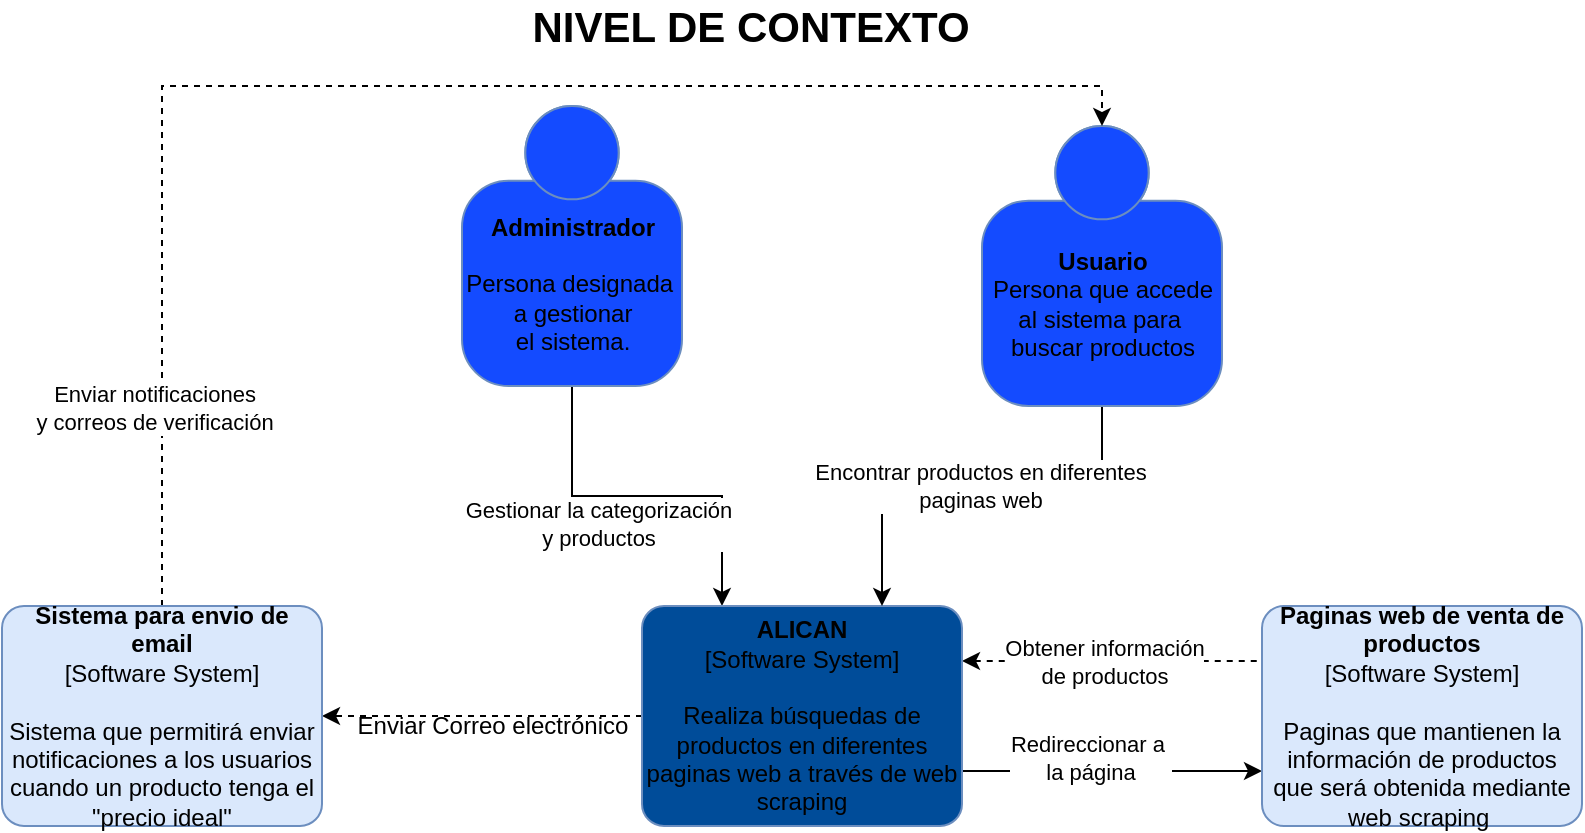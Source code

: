 <mxfile version="14.7.6" type="github" pages="2">
  <diagram id="WklP1ezmNH_kU7zZpK8Q" name="Contexto">
    <mxGraphModel dx="868" dy="425" grid="1" gridSize="10" guides="1" tooltips="1" connect="1" arrows="1" fold="1" page="1" pageScale="1" pageWidth="827" pageHeight="1169" math="0" shadow="0">
      <root>
        <mxCell id="0" />
        <mxCell id="1" parent="0" />
        <mxCell id="Mma5UvzlVPMSAuRfQYA2-21" style="edgeStyle=orthogonalEdgeStyle;rounded=0;orthogonalLoop=1;jettySize=auto;html=1;exitX=0.5;exitY=1;exitDx=0;exitDy=0;exitPerimeter=0;entryX=0.25;entryY=0;entryDx=0;entryDy=0;entryPerimeter=0;" parent="1" source="Mma5UvzlVPMSAuRfQYA2-23" target="Mma5UvzlVPMSAuRfQYA2-28" edge="1">
          <mxGeometry relative="1" as="geometry" />
        </mxCell>
        <mxCell id="Mma5UvzlVPMSAuRfQYA2-22" value="Gestionar la categorización&lt;br&gt;&amp;nbsp;y productos&amp;nbsp;" style="edgeLabel;html=1;align=center;verticalAlign=middle;resizable=0;points=[];" parent="Mma5UvzlVPMSAuRfQYA2-21" vertex="1" connectable="0">
          <mxGeometry x="-0.45" y="18" relative="1" as="geometry">
            <mxPoint x="-5" y="18" as="offset" />
          </mxGeometry>
        </mxCell>
        <mxCell id="Mma5UvzlVPMSAuRfQYA2-23" value="&lt;b&gt;Administrador&lt;br&gt;&lt;/b&gt;&lt;br&gt;Persona designada&amp;nbsp;&lt;br&gt;a gestionar&lt;br&gt;el sistema." style="html=1;dashed=0;whitespace=wrap;fillColor=#144BFF;strokeColor=#6C8EBF;shape=mxgraph.c4.person;align=center;points=[[0.5,0,0],[1,0.5,0],[1,0.75,0],[0.75,1,0],[0.5,1,0],[0.25,1,0],[0,0.75,0],[0,0.5,0]];" parent="1" vertex="1">
          <mxGeometry x="250" y="110" width="110.0" height="140" as="geometry" />
        </mxCell>
        <mxCell id="Mma5UvzlVPMSAuRfQYA2-24" style="edgeStyle=orthogonalEdgeStyle;rounded=0;orthogonalLoop=1;jettySize=auto;html=1;exitX=1;exitY=0.25;exitDx=0;exitDy=0;exitPerimeter=0;dashed=1;startArrow=classic;startFill=1;endArrow=none;endFill=0;entryX=0;entryY=0.25;entryDx=0;entryDy=0;entryPerimeter=0;" parent="1" source="Mma5UvzlVPMSAuRfQYA2-28" target="Mma5UvzlVPMSAuRfQYA2-34" edge="1">
          <mxGeometry relative="1" as="geometry">
            <mxPoint x="500" y="415" as="sourcePoint" />
            <mxPoint x="650" y="415" as="targetPoint" />
          </mxGeometry>
        </mxCell>
        <mxCell id="Mma5UvzlVPMSAuRfQYA2-25" value="Obtener información&lt;br&gt;de productos" style="edgeLabel;html=1;align=center;verticalAlign=middle;resizable=0;points=[];" parent="Mma5UvzlVPMSAuRfQYA2-24" vertex="1" connectable="0">
          <mxGeometry x="-0.236" y="2" relative="1" as="geometry">
            <mxPoint x="13" y="2" as="offset" />
          </mxGeometry>
        </mxCell>
        <mxCell id="Mma5UvzlVPMSAuRfQYA2-26" style="edgeStyle=orthogonalEdgeStyle;rounded=0;orthogonalLoop=1;jettySize=auto;html=1;exitX=0;exitY=0.5;exitDx=0;exitDy=0;exitPerimeter=0;entryX=1;entryY=0.5;entryDx=0;entryDy=0;entryPerimeter=0;dashed=1;" parent="1" source="Mma5UvzlVPMSAuRfQYA2-28" target="Mma5UvzlVPMSAuRfQYA2-37" edge="1">
          <mxGeometry relative="1" as="geometry" />
        </mxCell>
        <mxCell id="Mma5UvzlVPMSAuRfQYA2-44" style="edgeStyle=orthogonalEdgeStyle;rounded=0;orthogonalLoop=1;jettySize=auto;html=1;exitX=1;exitY=0.75;exitDx=0;exitDy=0;exitPerimeter=0;entryX=0;entryY=0.75;entryDx=0;entryDy=0;entryPerimeter=0;" parent="1" source="Mma5UvzlVPMSAuRfQYA2-28" target="Mma5UvzlVPMSAuRfQYA2-34" edge="1">
          <mxGeometry relative="1" as="geometry" />
        </mxCell>
        <mxCell id="Mma5UvzlVPMSAuRfQYA2-28" value="&lt;b&gt;ALICAN&lt;/b&gt;&lt;div&gt;[Software System]&lt;/div&gt;&lt;br&gt;&lt;div&gt;Realiza búsquedas de productos en diferentes paginas web a través de web scraping&lt;/div&gt;" style="rounded=1;whiteSpace=wrap;html=1;labelBackgroundColor=none;fillColor=#004C99;fontColor=#000000;align=center;arcSize=10;strokeColor=#6c8ebf;points=[[0.25,0,0],[0.5,0,0],[0.75,0,0],[1,0.25,0],[1,0.5,0],[1,0.75,0],[0.75,1,0],[0.5,1,0],[0.25,1,0],[0,0.75,0],[0,0.5,0],[0,0.25,0]];gradientColor=none;" parent="1" vertex="1">
          <mxGeometry x="340" y="360" width="160" height="110.0" as="geometry" />
        </mxCell>
        <mxCell id="Mma5UvzlVPMSAuRfQYA2-29" style="edgeStyle=orthogonalEdgeStyle;rounded=0;orthogonalLoop=1;jettySize=auto;html=1;exitX=0.5;exitY=1;exitDx=0;exitDy=0;exitPerimeter=0;entryX=0.75;entryY=0;entryDx=0;entryDy=0;entryPerimeter=0;" parent="1" source="Mma5UvzlVPMSAuRfQYA2-31" target="Mma5UvzlVPMSAuRfQYA2-28" edge="1">
          <mxGeometry relative="1" as="geometry" />
        </mxCell>
        <mxCell id="Mma5UvzlVPMSAuRfQYA2-30" value="Encontrar productos en diferentes &lt;br&gt;paginas web" style="edgeLabel;html=1;align=center;verticalAlign=middle;resizable=0;points=[];" parent="Mma5UvzlVPMSAuRfQYA2-29" vertex="1" connectable="0">
          <mxGeometry x="0.181" relative="1" as="geometry">
            <mxPoint x="13" y="-10" as="offset" />
          </mxGeometry>
        </mxCell>
        <mxCell id="Mma5UvzlVPMSAuRfQYA2-31" value="&lt;b&gt;Usuario&lt;/b&gt;&lt;br&gt;Persona que accede&lt;br&gt;al sistema para&amp;nbsp;&lt;br&gt;buscar productos" style="html=1;dashed=0;whitespace=wrap;fillColor=#144BFF;strokeColor=#6C8EBF;shape=mxgraph.c4.person;align=center;points=[[0.5,0,0],[1,0.5,0],[1,0.75,0],[0.75,1,0],[0.5,1,0],[0.25,1,0],[0,0.75,0],[0,0.5,0]];" parent="1" vertex="1">
          <mxGeometry x="510" y="120" width="120" height="140" as="geometry" />
        </mxCell>
        <mxCell id="Mma5UvzlVPMSAuRfQYA2-34" value="&lt;b&gt;Paginas web de venta de productos&lt;/b&gt;&lt;br&gt;&lt;div&gt;[Software System]&lt;/div&gt;&lt;br&gt;&lt;div&gt;Paginas que mantienen la información de productos que será obtenida mediante web scraping&amp;nbsp;&lt;/div&gt;" style="rounded=1;whiteSpace=wrap;html=1;labelBackgroundColor=none;fillColor=#dae8fc;fontColor=#000000;align=center;arcSize=10;strokeColor=#6c8ebf;points=[[0.25,0,0],[0.5,0,0],[0.75,0,0],[1,0.25,0],[1,0.5,0],[1,0.75,0],[0.75,1,0],[0.5,1,0],[0.25,1,0],[0,0.75,0],[0,0.5,0],[0,0.25,0]];" parent="1" vertex="1">
          <mxGeometry x="650" y="360" width="160" height="110.0" as="geometry" />
        </mxCell>
        <mxCell id="Mma5UvzlVPMSAuRfQYA2-35" style="edgeStyle=orthogonalEdgeStyle;rounded=0;orthogonalLoop=1;jettySize=auto;html=1;exitX=0.5;exitY=0;exitDx=0;exitDy=0;exitPerimeter=0;entryX=0.5;entryY=0;entryDx=0;entryDy=0;entryPerimeter=0;dashed=1;" parent="1" source="Mma5UvzlVPMSAuRfQYA2-37" target="Mma5UvzlVPMSAuRfQYA2-31" edge="1">
          <mxGeometry relative="1" as="geometry" />
        </mxCell>
        <mxCell id="Mma5UvzlVPMSAuRfQYA2-36" value="Enviar notificaciones &lt;br&gt;y correos de verificación" style="edgeLabel;html=1;align=center;verticalAlign=middle;resizable=0;points=[];" parent="Mma5UvzlVPMSAuRfQYA2-35" vertex="1" connectable="0">
          <mxGeometry x="-0.735" y="4" relative="1" as="geometry">
            <mxPoint as="offset" />
          </mxGeometry>
        </mxCell>
        <mxCell id="Mma5UvzlVPMSAuRfQYA2-37" value="&lt;b&gt;Sistema para envio de email&lt;/b&gt;&lt;br&gt;&lt;div&gt;[Software System]&lt;/div&gt;&lt;br&gt;&lt;div&gt;Sistema que permitirá enviar notificaciones a los usuarios cuando un producto tenga el &quot;precio ideal&quot;&lt;/div&gt;" style="rounded=1;whiteSpace=wrap;html=1;labelBackgroundColor=none;fillColor=#dae8fc;fontColor=#000000;align=center;arcSize=10;strokeColor=#6c8ebf;points=[[0.25,0,0],[0.5,0,0],[0.75,0,0],[1,0.25,0],[1,0.5,0],[1,0.75,0],[0.75,1,0],[0.5,1,0],[0.25,1,0],[0,0.75,0],[0,0.5,0],[0,0.25,0]];" parent="1" vertex="1">
          <mxGeometry x="20" y="360" width="160" height="110.0" as="geometry" />
        </mxCell>
        <mxCell id="Mma5UvzlVPMSAuRfQYA2-39" value="Enviar Correo electrónico" style="text;html=1;align=center;verticalAlign=middle;resizable=0;points=[];autosize=1;dashed=1;" parent="1" vertex="1">
          <mxGeometry x="190" y="410" width="150" height="20" as="geometry" />
        </mxCell>
        <mxCell id="Mma5UvzlVPMSAuRfQYA2-41" value="&lt;b&gt;&lt;font style=&quot;font-size: 21px&quot;&gt;NIVEL DE CONTEXTO&lt;/font&gt;&lt;/b&gt;" style="text;html=1;align=center;verticalAlign=middle;resizable=0;points=[];autosize=1;" parent="1" vertex="1">
          <mxGeometry x="279" y="60" width="230" height="20" as="geometry" />
        </mxCell>
        <mxCell id="Mma5UvzlVPMSAuRfQYA2-45" value="Redireccionar a&amp;nbsp;&lt;br&gt;la página" style="edgeLabel;html=1;align=center;verticalAlign=middle;resizable=0;points=[];" parent="1" vertex="1" connectable="0">
          <mxGeometry x="540" y="440" as="geometry">
            <mxPoint x="24" y="-4" as="offset" />
          </mxGeometry>
        </mxCell>
      </root>
    </mxGraphModel>
  </diagram>
  <diagram id="Ib9bIaJ14_G0zzwW2hQr" name="Contenedor">
    <mxGraphModel dx="2067" dy="689" grid="1" gridSize="10" guides="1" tooltips="1" connect="1" arrows="1" fold="1" page="1" pageScale="1" pageWidth="827" pageHeight="1169" math="0" shadow="0">
      <root>
        <mxCell id="hYaUaqqQDeKtbW0Ks_rJ-0" />
        <mxCell id="hYaUaqqQDeKtbW0Ks_rJ-1" parent="hYaUaqqQDeKtbW0Ks_rJ-0" />
        <mxCell id="U2fasIZHY0Myd1p3PCVR-0" style="edgeStyle=orthogonalEdgeStyle;rounded=0;orthogonalLoop=1;jettySize=auto;html=1;exitX=0.5;exitY=1;exitDx=0;exitDy=0;exitPerimeter=0;entryX=0.5;entryY=0;entryDx=0;entryDy=0;entryPerimeter=0;" edge="1" parent="hYaUaqqQDeKtbW0Ks_rJ-1" source="U2fasIZHY0Myd1p3PCVR-2" target="U2fasIZHY0Myd1p3PCVR-26">
          <mxGeometry relative="1" as="geometry">
            <mxPoint x="340" y="360" as="targetPoint" />
            <Array as="points">
              <mxPoint x="305" y="280" />
              <mxPoint x="340" y="280" />
              <mxPoint x="340" y="420" />
            </Array>
          </mxGeometry>
        </mxCell>
        <mxCell id="U2fasIZHY0Myd1p3PCVR-1" value="Gestionar la categorización&lt;br&gt;&amp;nbsp;y productos&amp;nbsp;" style="edgeLabel;html=1;align=center;verticalAlign=middle;resizable=0;points=[];" vertex="1" connectable="0" parent="U2fasIZHY0Myd1p3PCVR-0">
          <mxGeometry x="-0.45" y="18" relative="1" as="geometry">
            <mxPoint x="19" y="58" as="offset" />
          </mxGeometry>
        </mxCell>
        <mxCell id="U2fasIZHY0Myd1p3PCVR-2" value="&lt;b&gt;Administrador&lt;br&gt;&lt;/b&gt;&lt;br&gt;Persona designada&amp;nbsp;&lt;br&gt;a gestionar&lt;br&gt;el sistema." style="html=1;dashed=0;whitespace=wrap;fillColor=#144BFF;strokeColor=#6C8EBF;shape=mxgraph.c4.person;align=center;points=[[0.5,0,0],[1,0.5,0],[1,0.75,0],[0.75,1,0],[0.5,1,0],[0.25,1,0],[0,0.75,0],[0,0.5,0]];" vertex="1" parent="hYaUaqqQDeKtbW0Ks_rJ-1">
          <mxGeometry x="250" y="110" width="110.0" height="140" as="geometry" />
        </mxCell>
        <mxCell id="U2fasIZHY0Myd1p3PCVR-3" style="edgeStyle=orthogonalEdgeStyle;rounded=0;orthogonalLoop=1;jettySize=auto;html=1;exitX=1;exitY=0.75;exitDx=0;exitDy=0;exitPerimeter=0;dashed=1;startArrow=classic;startFill=1;endArrow=none;endFill=0;entryX=0;entryY=0.75;entryDx=0;entryDy=0;entryPerimeter=0;" edge="1" parent="hYaUaqqQDeKtbW0Ks_rJ-1" source="U2fasIZHY0Myd1p3PCVR-29" target="U2fasIZHY0Myd1p3PCVR-11">
          <mxGeometry relative="1" as="geometry">
            <mxPoint x="740" y="387.5" as="sourcePoint" />
            <mxPoint x="1050" y="620" as="targetPoint" />
          </mxGeometry>
        </mxCell>
        <mxCell id="U2fasIZHY0Myd1p3PCVR-4" value="Obtener información&lt;br&gt;de productos" style="edgeLabel;html=1;align=center;verticalAlign=middle;resizable=0;points=[];" vertex="1" connectable="0" parent="U2fasIZHY0Myd1p3PCVR-3">
          <mxGeometry x="-0.236" y="2" relative="1" as="geometry">
            <mxPoint x="13" y="2" as="offset" />
          </mxGeometry>
        </mxCell>
        <mxCell id="U2fasIZHY0Myd1p3PCVR-5" style="edgeStyle=orthogonalEdgeStyle;rounded=0;orthogonalLoop=1;jettySize=auto;html=1;entryX=1;entryY=0.5;entryDx=0;entryDy=0;entryPerimeter=0;dashed=1;exitX=0;exitY=0.25;exitDx=0;exitDy=0;exitPerimeter=0;" edge="1" parent="hYaUaqqQDeKtbW0Ks_rJ-1" source="U2fasIZHY0Myd1p3PCVR-29" target="U2fasIZHY0Myd1p3PCVR-14">
          <mxGeometry relative="1" as="geometry">
            <mxPoint x="100" y="425" as="sourcePoint" />
            <Array as="points">
              <mxPoint x="350" y="608" />
              <mxPoint x="350" y="560" />
              <mxPoint x="130" y="560" />
              <mxPoint x="130" y="425" />
            </Array>
          </mxGeometry>
        </mxCell>
        <mxCell id="U2fasIZHY0Myd1p3PCVR-6" style="edgeStyle=orthogonalEdgeStyle;rounded=0;orthogonalLoop=1;jettySize=auto;html=1;exitX=1;exitY=0.5;exitDx=0;exitDy=0;exitPerimeter=0;entryX=0;entryY=0.25;entryDx=0;entryDy=0;entryPerimeter=0;" edge="1" parent="hYaUaqqQDeKtbW0Ks_rJ-1" source="U2fasIZHY0Myd1p3PCVR-24" target="U2fasIZHY0Myd1p3PCVR-11">
          <mxGeometry relative="1" as="geometry">
            <mxPoint x="740" y="442.5" as="sourcePoint" />
          </mxGeometry>
        </mxCell>
        <mxCell id="U2fasIZHY0Myd1p3PCVR-8" style="edgeStyle=orthogonalEdgeStyle;rounded=0;orthogonalLoop=1;jettySize=auto;html=1;exitX=0.5;exitY=1;exitDx=0;exitDy=0;exitPerimeter=0;entryX=0.5;entryY=0;entryDx=0;entryDy=0;entryPerimeter=0;" edge="1" parent="hYaUaqqQDeKtbW0Ks_rJ-1" source="U2fasIZHY0Myd1p3PCVR-10" target="U2fasIZHY0Myd1p3PCVR-24">
          <mxGeometry relative="1" as="geometry">
            <mxPoint x="460" y="360" as="targetPoint" />
          </mxGeometry>
        </mxCell>
        <mxCell id="U2fasIZHY0Myd1p3PCVR-9" value="Encontrar productos en &lt;br&gt;diferentes&amp;nbsp;paginas web." style="edgeLabel;html=1;align=center;verticalAlign=middle;resizable=0;points=[];" vertex="1" connectable="0" parent="U2fasIZHY0Myd1p3PCVR-8">
          <mxGeometry x="0.181" relative="1" as="geometry">
            <mxPoint x="-16" y="20" as="offset" />
          </mxGeometry>
        </mxCell>
        <mxCell id="U2fasIZHY0Myd1p3PCVR-10" value="&lt;b&gt;Usuario&lt;/b&gt;&lt;br&gt;Persona que accede&lt;br&gt;al sistema para&amp;nbsp;&lt;br&gt;buscar productos" style="html=1;dashed=0;whitespace=wrap;fillColor=#144BFF;strokeColor=#6C8EBF;shape=mxgraph.c4.person;align=center;points=[[0.5,0,0],[1,0.5,0],[1,0.75,0],[0.75,1,0],[0.5,1,0],[0.25,1,0],[0,0.75,0],[0,0.5,0]];" vertex="1" parent="hYaUaqqQDeKtbW0Ks_rJ-1">
          <mxGeometry x="510" y="120" width="120" height="140" as="geometry" />
        </mxCell>
        <mxCell id="U2fasIZHY0Myd1p3PCVR-11" value="&lt;b&gt;Paginas web de venta de productos&lt;/b&gt;&lt;br&gt;&lt;div&gt;[Software System]&lt;/div&gt;&lt;br&gt;&lt;div&gt;Paginas que mantienen la información de productos que será obtenida mediante web scraping&amp;nbsp;&lt;/div&gt;" style="rounded=1;whiteSpace=wrap;html=1;labelBackgroundColor=none;fillColor=#dae8fc;fontColor=#000000;align=center;arcSize=10;strokeColor=#6c8ebf;points=[[0.25,0,0],[0.5,0,0],[0.75,0,0],[1,0.25,0],[1,0.5,0],[1,0.75,0],[0.75,1,0],[0.5,1,0],[0.25,1,0],[0,0.75,0],[0,0.5,0],[0,0.25,0]];" vertex="1" parent="hYaUaqqQDeKtbW0Ks_rJ-1">
          <mxGeometry x="840" y="475" width="160" height="110.0" as="geometry" />
        </mxCell>
        <mxCell id="U2fasIZHY0Myd1p3PCVR-12" style="edgeStyle=orthogonalEdgeStyle;rounded=0;orthogonalLoop=1;jettySize=auto;html=1;exitX=0.5;exitY=0;exitDx=0;exitDy=0;exitPerimeter=0;entryX=0.5;entryY=0;entryDx=0;entryDy=0;entryPerimeter=0;dashed=1;" edge="1" parent="hYaUaqqQDeKtbW0Ks_rJ-1" source="U2fasIZHY0Myd1p3PCVR-14" target="U2fasIZHY0Myd1p3PCVR-10">
          <mxGeometry relative="1" as="geometry" />
        </mxCell>
        <mxCell id="U2fasIZHY0Myd1p3PCVR-13" value="Enviar notificaciones &lt;br&gt;y correos de verificación" style="edgeLabel;html=1;align=center;verticalAlign=middle;resizable=0;points=[];" vertex="1" connectable="0" parent="U2fasIZHY0Myd1p3PCVR-12">
          <mxGeometry x="-0.735" y="4" relative="1" as="geometry">
            <mxPoint as="offset" />
          </mxGeometry>
        </mxCell>
        <mxCell id="U2fasIZHY0Myd1p3PCVR-14" value="&lt;b&gt;Sistema para envio de email&lt;/b&gt;&lt;br&gt;&lt;div&gt;[Software System]&lt;/div&gt;&lt;br&gt;&lt;div&gt;Sistema que permitirá enviar notificaciones a los usuarios cuando un producto tenga el &quot;precio ideal&quot;&lt;/div&gt;" style="rounded=1;whiteSpace=wrap;html=1;labelBackgroundColor=none;fillColor=#dae8fc;fontColor=#000000;align=center;arcSize=10;strokeColor=#6c8ebf;points=[[0.25,0,0],[0.5,0,0],[0.75,0,0],[1,0.25,0],[1,0.5,0],[1,0.75,0],[0.75,1,0],[0.5,1,0],[0.25,1,0],[0,0.75,0],[0,0.5,0],[0,0.25,0]];" vertex="1" parent="hYaUaqqQDeKtbW0Ks_rJ-1">
          <mxGeometry x="-220" y="380" width="160" height="110.0" as="geometry" />
        </mxCell>
        <mxCell id="U2fasIZHY0Myd1p3PCVR-15" value="Enviar Correo electrónico" style="text;html=1;align=center;verticalAlign=middle;resizable=0;points=[];autosize=1;dashed=1;" vertex="1" parent="hYaUaqqQDeKtbW0Ks_rJ-1">
          <mxGeometry x="-60" y="430" width="150" height="20" as="geometry" />
        </mxCell>
        <mxCell id="U2fasIZHY0Myd1p3PCVR-18" value="&lt;b&gt;&lt;font style=&quot;font-size: 21px&quot;&gt;NIVEL DE CONTENEDORES&lt;/font&gt;&lt;/b&gt;" style="text;html=1;align=center;verticalAlign=middle;resizable=0;points=[];autosize=1;" vertex="1" parent="hYaUaqqQDeKtbW0Ks_rJ-1">
          <mxGeometry x="254" y="30" width="300" height="20" as="geometry" />
        </mxCell>
        <mxCell id="U2fasIZHY0Myd1p3PCVR-21" value="" style="rounded=1;arcSize=10;dashed=1;strokeColor=#000000;fillColor=none;gradientColor=none;dashPattern=8 3 1 3;strokeWidth=2;" vertex="1" parent="hYaUaqqQDeKtbW0Ks_rJ-1">
          <mxGeometry x="160" y="380" width="560" height="350" as="geometry" />
        </mxCell>
        <mxCell id="U2fasIZHY0Myd1p3PCVR-22" style="edgeStyle=orthogonalEdgeStyle;rounded=0;orthogonalLoop=1;jettySize=auto;html=1;exitX=0.5;exitY=1;exitDx=0;exitDy=0;exitPerimeter=0;entryX=1;entryY=0.5;entryDx=0;entryDy=0;entryPerimeter=0;" edge="1" parent="hYaUaqqQDeKtbW0Ks_rJ-1" source="U2fasIZHY0Myd1p3PCVR-24" target="U2fasIZHY0Myd1p3PCVR-29">
          <mxGeometry relative="1" as="geometry" />
        </mxCell>
        <mxCell id="U2fasIZHY0Myd1p3PCVR-23" value="Https" style="edgeLabel;html=1;align=center;verticalAlign=middle;resizable=0;points=[];" vertex="1" connectable="0" parent="U2fasIZHY0Myd1p3PCVR-22">
          <mxGeometry x="-0.293" relative="1" as="geometry">
            <mxPoint as="offset" />
          </mxGeometry>
        </mxCell>
        <mxCell id="WbnE8c-FuxY_hJp1iob6-0" value="Consumo de servicios" style="edgeLabel;html=1;align=center;verticalAlign=middle;resizable=0;points=[];" vertex="1" connectable="0" parent="U2fasIZHY0Myd1p3PCVR-22">
          <mxGeometry x="0.013" y="2" relative="1" as="geometry">
            <mxPoint x="-2" y="-44" as="offset" />
          </mxGeometry>
        </mxCell>
        <mxCell id="U2fasIZHY0Myd1p3PCVR-24" value="&lt;span&gt;&lt;b&gt;Aplicación web&lt;/b&gt;&lt;/span&gt;&lt;br&gt;&lt;div&gt;[Container: React js - Javascript(jsx)&lt;span&gt;]&lt;/span&gt;&lt;/div&gt;&lt;br&gt;Permite a los usuarios realizar busquedas de productos en diferentes paginas.&amp;nbsp;" style="rounded=1;whiteSpace=wrap;html=1;labelBackgroundColor=none;fillColor=#dae8fc;fontColor=#000000;align=center;arcSize=10;strokeColor=#6c8ebf;points=[[0.25,0,0],[0.5,0,0],[0.75,0,0],[1,0.25,0],[1,0.5,0],[1,0.75,0],[0.75,1,0],[0.5,1,0],[0.25,1,0],[0,0.75,0],[0,0.5,0],[0,0.25,0]];" vertex="1" parent="hYaUaqqQDeKtbW0Ks_rJ-1">
          <mxGeometry x="520" y="410" width="180" height="110" as="geometry" />
        </mxCell>
        <mxCell id="U2fasIZHY0Myd1p3PCVR-25" style="edgeStyle=orthogonalEdgeStyle;rounded=0;orthogonalLoop=1;jettySize=auto;html=1;exitX=1;exitY=0.5;exitDx=0;exitDy=0;exitPerimeter=0;entryX=0.5;entryY=0;entryDx=0;entryDy=0;entryPerimeter=0;" edge="1" parent="hYaUaqqQDeKtbW0Ks_rJ-1" source="U2fasIZHY0Myd1p3PCVR-26" target="U2fasIZHY0Myd1p3PCVR-29">
          <mxGeometry relative="1" as="geometry">
            <Array as="points">
              <mxPoint x="460" y="475" />
              <mxPoint x="460" y="580" />
            </Array>
          </mxGeometry>
        </mxCell>
        <mxCell id="U2fasIZHY0Myd1p3PCVR-26" value="&lt;span&gt;&lt;b&gt;Aplicación web&lt;/b&gt;&lt;/span&gt;&lt;br&gt;&lt;div&gt;[Container:&amp;nbsp;&lt;span&gt;DJango- python&lt;/span&gt;&lt;span&gt;]&lt;/span&gt;&lt;/div&gt;&lt;br&gt;Permite al administrador, gestionar las categorias y productos dentro del sistema." style="rounded=1;whiteSpace=wrap;html=1;labelBackgroundColor=none;fillColor=#dae8fc;fontColor=#000000;align=center;arcSize=10;strokeColor=#6c8ebf;points=[[0.25,0,0],[0.5,0,0],[0.75,0,0],[1,0.25,0],[1,0.5,0],[1,0.75,0],[0.75,1,0],[0.5,1,0],[0.25,1,0],[0,0.75,0],[0,0.5,0],[0,0.25,0]];" vertex="1" parent="hYaUaqqQDeKtbW0Ks_rJ-1">
          <mxGeometry x="254" y="420" width="160" height="110.0" as="geometry" />
        </mxCell>
        <mxCell id="U2fasIZHY0Myd1p3PCVR-27" style="edgeStyle=orthogonalEdgeStyle;rounded=0;orthogonalLoop=1;jettySize=auto;html=1;exitX=0;exitY=0.5;exitDx=0;exitDy=0;exitPerimeter=0;entryX=1;entryY=0.5;entryDx=0;entryDy=0;entryPerimeter=0;" edge="1" parent="hYaUaqqQDeKtbW0Ks_rJ-1" source="U2fasIZHY0Myd1p3PCVR-29" target="U2fasIZHY0Myd1p3PCVR-30">
          <mxGeometry relative="1" as="geometry" />
        </mxCell>
        <mxCell id="U2fasIZHY0Myd1p3PCVR-28" value="lee y&lt;br&gt;escribe&amp;nbsp;&lt;br&gt;registros" style="edgeLabel;html=1;align=center;verticalAlign=middle;resizable=0;points=[];" vertex="1" connectable="0" parent="U2fasIZHY0Myd1p3PCVR-27">
          <mxGeometry x="0.352" y="-1" relative="1" as="geometry">
            <mxPoint as="offset" />
          </mxGeometry>
        </mxCell>
        <mxCell id="U2fasIZHY0Myd1p3PCVR-29" value="&lt;span&gt;&lt;b&gt;API&lt;/b&gt;&lt;/span&gt;&lt;br&gt;&lt;div&gt;[Container:&amp;nbsp;&lt;span&gt;DJango-python&lt;/span&gt;&lt;span&gt;]&lt;/span&gt;&lt;/div&gt;&lt;br&gt;Provee servicios a la aplicación, contiene los modelos del sistema." style="rounded=1;whiteSpace=wrap;html=1;labelBackgroundColor=none;fillColor=#dae8fc;fontColor=#000000;align=center;arcSize=10;strokeColor=#6c8ebf;points=[[0.25,0,0],[0.5,0,0],[0.75,0,0],[1,0.25,0],[1,0.5,0],[1,0.75,0],[0.75,1,0],[0.5,1,0],[0.25,1,0],[0,0.75,0],[0,0.5,0],[0,0.25,0]];" vertex="1" parent="hYaUaqqQDeKtbW0Ks_rJ-1">
          <mxGeometry x="400" y="580" width="160" height="110.0" as="geometry" />
        </mxCell>
        <mxCell id="U2fasIZHY0Myd1p3PCVR-30" value="&lt;span&gt;Database&lt;/span&gt;&lt;div&gt;[Container:&amp;nbsp;MonoDB]&lt;/div&gt;&lt;br&gt;&lt;div&gt;Almacenamiento de los usuarios de la aplicación&lt;br&gt;, scraping y datos de productos&amp;nbsp;&lt;/div&gt;" style="shape=cylinder;whiteSpace=wrap;html=1;boundedLbl=1;rounded=0;labelBackgroundColor=none;fillColor=#dae8fc;fontSize=12;fontColor=#000000;align=center;strokeColor=#6c8ebf;points=[[0.5,0,0],[1,0.25,0],[1,0.5,0],[1,0.75,0],[0.5,1,0],[0,0.75,0],[0,0.5,0],[0,0.25,0]];" vertex="1" parent="hYaUaqqQDeKtbW0Ks_rJ-1">
          <mxGeometry x="180" y="590" width="140" height="120" as="geometry" />
        </mxCell>
        <mxCell id="U2fasIZHY0Myd1p3PCVR-31" value="lee y&lt;br&gt;escribe&amp;nbsp;&lt;br&gt;registros" style="edgeLabel;html=1;align=center;verticalAlign=middle;resizable=0;points=[];" vertex="1" connectable="0" parent="hYaUaqqQDeKtbW0Ks_rJ-1">
          <mxGeometry x="240" y="500" as="geometry">
            <mxPoint x="228" y="13" as="offset" />
          </mxGeometry>
        </mxCell>
      </root>
    </mxGraphModel>
  </diagram>
</mxfile>
